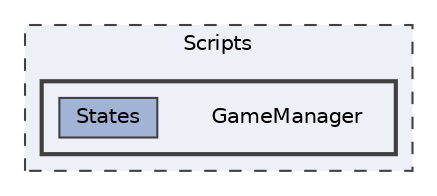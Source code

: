 digraph "Scripts/GameManager"
{
 // LATEX_PDF_SIZE
  bgcolor="transparent";
  edge [fontname=Helvetica,fontsize=10,labelfontname=Helvetica,labelfontsize=10];
  node [fontname=Helvetica,fontsize=10,shape=box,height=0.2,width=0.4];
  compound=true
  subgraph clusterdir_4edcbb236dfd51dd81727243a38df6a0 {
    graph [ bgcolor="#edf0f7", pencolor="grey25", label="Scripts", fontname=Helvetica,fontsize=10 style="filled,dashed", URL="dir_4edcbb236dfd51dd81727243a38df6a0.html",tooltip=""]
  subgraph clusterdir_6a5d9bd0d15b3d82d5ebd95a22231102 {
    graph [ bgcolor="#edf0f7", pencolor="grey25", label="", fontname=Helvetica,fontsize=10 style="filled,bold", URL="dir_6a5d9bd0d15b3d82d5ebd95a22231102.html",tooltip=""]
    dir_6a5d9bd0d15b3d82d5ebd95a22231102 [shape=plaintext, label="GameManager"];
  dir_fc900bbfcab4d947a293cfe17f6c20b4 [label="States", fillcolor="#a2b4d6", color="grey25", style="filled", URL="dir_fc900bbfcab4d947a293cfe17f6c20b4.html",tooltip=""];
  }
  }
}
